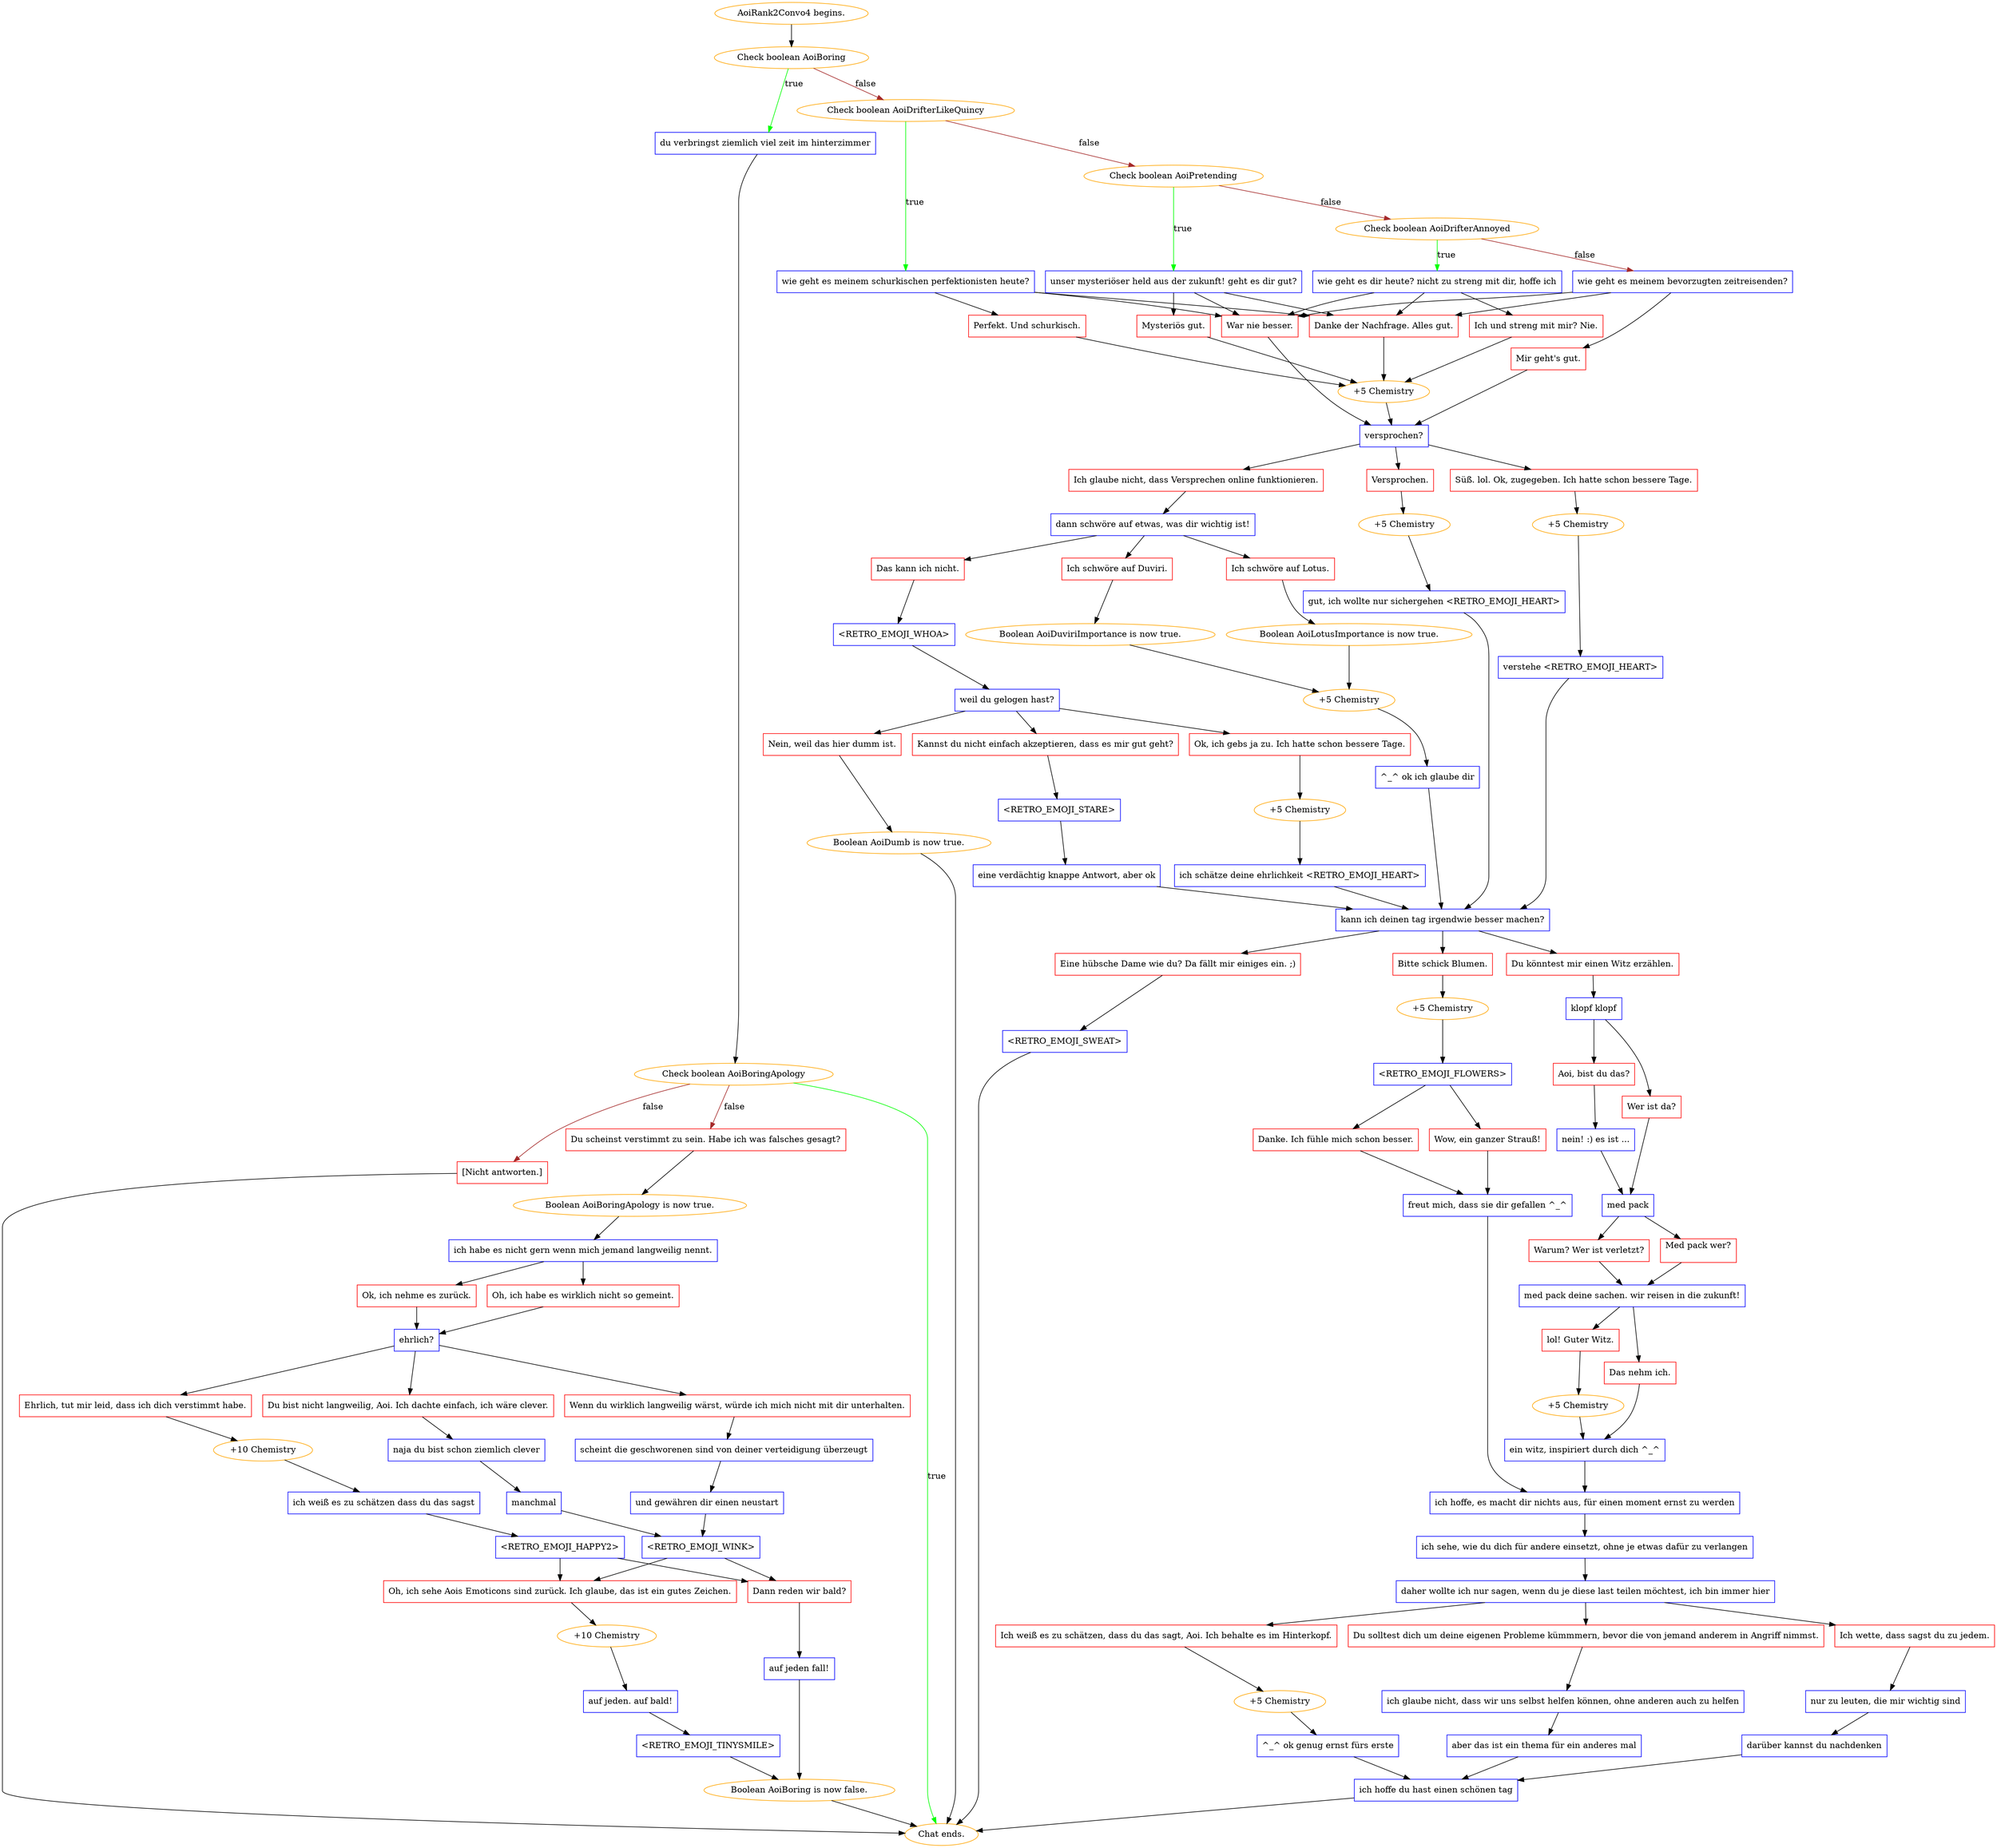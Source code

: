 digraph {
	"AoiRank2Convo4 begins." [color=orange];
		"AoiRank2Convo4 begins." -> j2444192993;
	j2444192993 [label="Check boolean AoiBoring",color=orange];
		j2444192993 -> j1336833643 [label=true,color=green];
		j2444192993 -> j748990130 [label=false,color=brown];
	j1336833643 [label="du verbringst ziemlich viel zeit im hinterzimmer",shape=box,color=blue];
		j1336833643 -> j2670735249;
	j748990130 [label="Check boolean AoiDrifterLikeQuincy",color=orange];
		j748990130 -> j539336430 [label=true,color=green];
		j748990130 -> j1686413138 [label=false,color=brown];
	j2670735249 [label="Check boolean AoiBoringApology",color=orange];
		j2670735249 -> "Chat ends." [label=true,color=green];
		j2670735249 -> j1866952912 [label=false,color=brown];
		j2670735249 -> j3266056868 [label=false,color=brown];
	j539336430 [label="wie geht es meinem schurkischen perfektionisten heute?",shape=box,color=blue];
		j539336430 -> j2509860381;
		j539336430 -> j3134954160;
		j539336430 -> j2437333434;
	j1686413138 [label="Check boolean AoiPretending",color=orange];
		j1686413138 -> j3273708634 [label=true,color=green];
		j1686413138 -> j2989236235 [label=false,color=brown];
	"Chat ends." [color=orange];
	j1866952912 [label="Du scheinst verstimmt zu sein. Habe ich was falsches gesagt?",shape=box,color=red];
		j1866952912 -> j540011075;
	j3266056868 [label="[Nicht antworten.]",shape=box,color=red];
		j3266056868 -> "Chat ends.";
	j2509860381 [label="Perfekt. Und schurkisch.",shape=box,color=red];
		j2509860381 -> j372841698;
	j3134954160 [label="Danke der Nachfrage. Alles gut.",shape=box,color=red];
		j3134954160 -> j372841698;
	j2437333434 [label="War nie besser.",shape=box,color=red];
		j2437333434 -> j2889135281;
	j3273708634 [label="unser mysteriöser held aus der zukunft! geht es dir gut?",shape=box,color=blue];
		j3273708634 -> j3931325330;
		j3273708634 -> j3134954160;
		j3273708634 -> j2437333434;
	j2989236235 [label="Check boolean AoiDrifterAnnoyed",color=orange];
		j2989236235 -> j2499370421 [label=true,color=green];
		j2989236235 -> j2774007217 [label=false,color=brown];
	j540011075 [label="Boolean AoiBoringApology is now true.",color=orange];
		j540011075 -> j3886417482;
	j372841698 [label="+5 Chemistry",color=orange];
		j372841698 -> j2889135281;
	j2889135281 [label="versprochen?",shape=box,color=blue];
		j2889135281 -> j852029759;
		j2889135281 -> j746075677;
		j2889135281 -> j2321283392;
	j3931325330 [label="Mysteriös gut.",shape=box,color=red];
		j3931325330 -> j372841698;
	j2499370421 [label="wie geht es dir heute? nicht zu streng mit dir, hoffe ich",shape=box,color=blue];
		j2499370421 -> j3092562330;
		j2499370421 -> j3134954160;
		j2499370421 -> j2437333434;
	j2774007217 [label="wie geht es meinem bevorzugten zeitreisenden?",shape=box,color=blue];
		j2774007217 -> j2131005018;
		j2774007217 -> j3134954160;
		j2774007217 -> j2437333434;
	j3886417482 [label="ich habe es nicht gern wenn mich jemand langweilig nennt.",shape=box,color=blue];
		j3886417482 -> j332014588;
		j3886417482 -> j3444509664;
	j852029759 [label="Versprochen.",shape=box,color=red];
		j852029759 -> j2705286785;
	j746075677 [label="Süß. lol. Ok, zugegeben. Ich hatte schon bessere Tage.",shape=box,color=red];
		j746075677 -> j3268793392;
	j2321283392 [label="Ich glaube nicht, dass Versprechen online funktionieren.",shape=box,color=red];
		j2321283392 -> j1560787111;
	j3092562330 [label="Ich und streng mit mir? Nie.",shape=box,color=red];
		j3092562330 -> j372841698;
	j2131005018 [label="Mir geht's gut.",shape=box,color=red];
		j2131005018 -> j2889135281;
	j332014588 [label="Oh, ich habe es wirklich nicht so gemeint.",shape=box,color=red];
		j332014588 -> j1278574781;
	j3444509664 [label="Ok, ich nehme es zurück.",shape=box,color=red];
		j3444509664 -> j1278574781;
	j2705286785 [label="+5 Chemistry",color=orange];
		j2705286785 -> j3477844007;
	j3268793392 [label="+5 Chemistry",color=orange];
		j3268793392 -> j572899625;
	j1560787111 [label="dann schwöre auf etwas, was dir wichtig ist!",shape=box,color=blue];
		j1560787111 -> j2260507460;
		j1560787111 -> j4034950850;
		j1560787111 -> j3514388921;
	j1278574781 [label="ehrlich?",shape=box,color=blue];
		j1278574781 -> j2134729011;
		j1278574781 -> j3647121625;
		j1278574781 -> j1867452308;
	j3477844007 [label="gut, ich wollte nur sichergehen <RETRO_EMOJI_HEART>",shape=box,color=blue];
		j3477844007 -> j690516807;
	j572899625 [label="verstehe <RETRO_EMOJI_HEART>",shape=box,color=blue];
		j572899625 -> j690516807;
	j2260507460 [label="Das kann ich nicht.",shape=box,color=red];
		j2260507460 -> j1763876546;
	j4034950850 [label="Ich schwöre auf Lotus.",shape=box,color=red];
		j4034950850 -> j1808261222;
	j3514388921 [label="Ich schwöre auf Duviri.",shape=box,color=red];
		j3514388921 -> j2570891227;
	j2134729011 [label="Ehrlich, tut mir leid, dass ich dich verstimmt habe.",shape=box,color=red];
		j2134729011 -> j3088493194;
	j3647121625 [label="Du bist nicht langweilig, Aoi. Ich dachte einfach, ich wäre clever.",shape=box,color=red];
		j3647121625 -> j2173285540;
	j1867452308 [label="Wenn du wirklich langweilig wärst, würde ich mich nicht mit dir unterhalten.",shape=box,color=red];
		j1867452308 -> j2538680204;
	j690516807 [label="kann ich deinen tag irgendwie besser machen?",shape=box,color=blue];
		j690516807 -> j252952693;
		j690516807 -> j3410544205;
		j690516807 -> j719934561;
	j1763876546 [label="<RETRO_EMOJI_WHOA>",shape=box,color=blue];
		j1763876546 -> j3699189736;
	j1808261222 [label="Boolean AoiLotusImportance is now true.",color=orange];
		j1808261222 -> j836133549;
	j2570891227 [label="Boolean AoiDuviriImportance is now true.",color=orange];
		j2570891227 -> j836133549;
	j3088493194 [label="+10 Chemistry",color=orange];
		j3088493194 -> j586819120;
	j2173285540 [label="naja du bist schon ziemlich clever",shape=box,color=blue];
		j2173285540 -> j1926716410;
	j2538680204 [label="scheint die geschworenen sind von deiner verteidigung überzeugt",shape=box,color=blue];
		j2538680204 -> j2498931938;
	j252952693 [label="Du könntest mir einen Witz erzählen.",shape=box,color=red];
		j252952693 -> j2221585828;
	j3410544205 [label="Bitte schick Blumen.",shape=box,color=red];
		j3410544205 -> j2743671589;
	j719934561 [label="Eine hübsche Dame wie du? Da fällt mir einiges ein. ;)",shape=box,color=red];
		j719934561 -> j168179579;
	j3699189736 [label="weil du gelogen hast?",shape=box,color=blue];
		j3699189736 -> j1994479646;
		j3699189736 -> j2183171729;
		j3699189736 -> j838744572;
	j836133549 [label="+5 Chemistry",color=orange];
		j836133549 -> j2633295915;
	j586819120 [label="ich weiß es zu schätzen dass du das sagst",shape=box,color=blue];
		j586819120 -> j2227012435;
	j1926716410 [label="manchmal",shape=box,color=blue];
		j1926716410 -> j1256333655;
	j2498931938 [label="und gewähren dir einen neustart",shape=box,color=blue];
		j2498931938 -> j1256333655;
	j2221585828 [label="klopf klopf",shape=box,color=blue];
		j2221585828 -> j4101723300;
		j2221585828 -> j13395960;
	j2743671589 [label="+5 Chemistry",color=orange];
		j2743671589 -> j1731080430;
	j168179579 [label="<RETRO_EMOJI_SWEAT>",shape=box,color=blue];
		j168179579 -> "Chat ends.";
	j1994479646 [label="Ok, ich gebs ja zu. Ich hatte schon bessere Tage.",shape=box,color=red];
		j1994479646 -> j3029031663;
	j2183171729 [label="Nein, weil das hier dumm ist.",shape=box,color=red];
		j2183171729 -> j4113623176;
	j838744572 [label="Kannst du nicht einfach akzeptieren, dass es mir gut geht?",shape=box,color=red];
		j838744572 -> j899696020;
	j2633295915 [label="^_^ ok ich glaube dir",shape=box,color=blue];
		j2633295915 -> j690516807;
	j2227012435 [label="<RETRO_EMOJI_HAPPY2>",shape=box,color=blue];
		j2227012435 -> j492204553;
		j2227012435 -> j1948035672;
	j1256333655 [label="<RETRO_EMOJI_WINK>",shape=box,color=blue];
		j1256333655 -> j492204553;
		j1256333655 -> j1948035672;
	j4101723300 [label="Wer ist da?",shape=box,color=red];
		j4101723300 -> j285774007;
	j13395960 [label="Aoi, bist du das?",shape=box,color=red];
		j13395960 -> j3795250117;
	j1731080430 [label="<RETRO_EMOJI_FLOWERS>",shape=box,color=blue];
		j1731080430 -> j3855001787;
		j1731080430 -> j330958150;
	j3029031663 [label="+5 Chemistry",color=orange];
		j3029031663 -> j3345838368;
	j4113623176 [label="Boolean AoiDumb is now true.",color=orange];
		j4113623176 -> "Chat ends.";
	j899696020 [label="<RETRO_EMOJI_STARE>",shape=box,color=blue];
		j899696020 -> j2512750469;
	j492204553 [label="Dann reden wir bald?",shape=box,color=red];
		j492204553 -> j3386085443;
	j1948035672 [label="Oh, ich sehe Aois Emoticons sind zurück. Ich glaube, das ist ein gutes Zeichen.",shape=box,color=red];
		j1948035672 -> j3188318886;
	j285774007 [label="med pack",shape=box,color=blue];
		j285774007 -> j477522885;
		j285774007 -> j2225595836;
	j3795250117 [label="nein! :) es ist ...",shape=box,color=blue];
		j3795250117 -> j285774007;
	j3855001787 [label="Danke. Ich fühle mich schon besser.",shape=box,color=red];
		j3855001787 -> j898150106;
	j330958150 [label="Wow, ein ganzer Strauß!",shape=box,color=red];
		j330958150 -> j898150106;
	j3345838368 [label="ich schätze deine ehrlichkeit <RETRO_EMOJI_HEART>",shape=box,color=blue];
		j3345838368 -> j690516807;
	j2512750469 [label="eine verdächtig knappe Antwort, aber ok",shape=box,color=blue];
		j2512750469 -> j690516807;
	j3386085443 [label="auf jeden fall!",shape=box,color=blue];
		j3386085443 -> j1984221796;
	j3188318886 [label="+10 Chemistry",color=orange];
		j3188318886 -> j636485769;
	j477522885 [label="Med pack wer?
",shape=box,color=red];
		j477522885 -> j1012315629;
	j2225595836 [label="Warum? Wer ist verletzt?",shape=box,color=red];
		j2225595836 -> j1012315629;
	j898150106 [label="freut mich, dass sie dir gefallen ^_^",shape=box,color=blue];
		j898150106 -> j323027665;
	j1984221796 [label="Boolean AoiBoring is now false.",color=orange];
		j1984221796 -> "Chat ends.";
	j636485769 [label="auf jeden. auf bald!",shape=box,color=blue];
		j636485769 -> j3248434141;
	j1012315629 [label="med pack deine sachen. wir reisen in die zukunft!",shape=box,color=blue];
		j1012315629 -> j115635014;
		j1012315629 -> j722113145;
	j323027665 [label="ich hoffe, es macht dir nichts aus, für einen moment ernst zu werden",shape=box,color=blue];
		j323027665 -> j2425493602;
	j3248434141 [label="<RETRO_EMOJI_TINYSMILE>",shape=box,color=blue];
		j3248434141 -> j1984221796;
	j115635014 [label="lol! Guter Witz.",shape=box,color=red];
		j115635014 -> j1502093618;
	j722113145 [label="Das nehm ich.",shape=box,color=red];
		j722113145 -> j4172517098;
	j2425493602 [label="ich sehe, wie du dich für andere einsetzt, ohne je etwas dafür zu verlangen",shape=box,color=blue];
		j2425493602 -> j4027499361;
	j1502093618 [label="+5 Chemistry",color=orange];
		j1502093618 -> j4172517098;
	j4172517098 [label="ein witz, inspiriert durch dich ^_^",shape=box,color=blue];
		j4172517098 -> j323027665;
	j4027499361 [label="daher wollte ich nur sagen, wenn du je diese last teilen möchtest, ich bin immer hier",shape=box,color=blue];
		j4027499361 -> j601885701;
		j4027499361 -> j174037467;
		j4027499361 -> j561953303;
	j601885701 [label="Ich weiß es zu schätzen, dass du das sagt, Aoi. Ich behalte es im Hinterkopf.",shape=box,color=red];
		j601885701 -> j77240229;
	j174037467 [label="Du solltest dich um deine eigenen Probleme kümmmern, bevor die von jemand anderem in Angriff nimmst.",shape=box,color=red];
		j174037467 -> j1089022794;
	j561953303 [label="Ich wette, dass sagst du zu jedem.",shape=box,color=red];
		j561953303 -> j586094729;
	j77240229 [label="+5 Chemistry",color=orange];
		j77240229 -> j3101329147;
	j1089022794 [label="ich glaube nicht, dass wir uns selbst helfen können, ohne anderen auch zu helfen",shape=box,color=blue];
		j1089022794 -> j3586311561;
	j586094729 [label="nur zu leuten, die mir wichtig sind",shape=box,color=blue];
		j586094729 -> j2116030759;
	j3101329147 [label="^_^ ok genug ernst fürs erste",shape=box,color=blue];
		j3101329147 -> j849112019;
	j3586311561 [label="aber das ist ein thema für ein anderes mal",shape=box,color=blue];
		j3586311561 -> j849112019;
	j2116030759 [label="darüber kannst du nachdenken",shape=box,color=blue];
		j2116030759 -> j849112019;
	j849112019 [label="ich hoffe du hast einen schönen tag",shape=box,color=blue];
		j849112019 -> "Chat ends.";
}